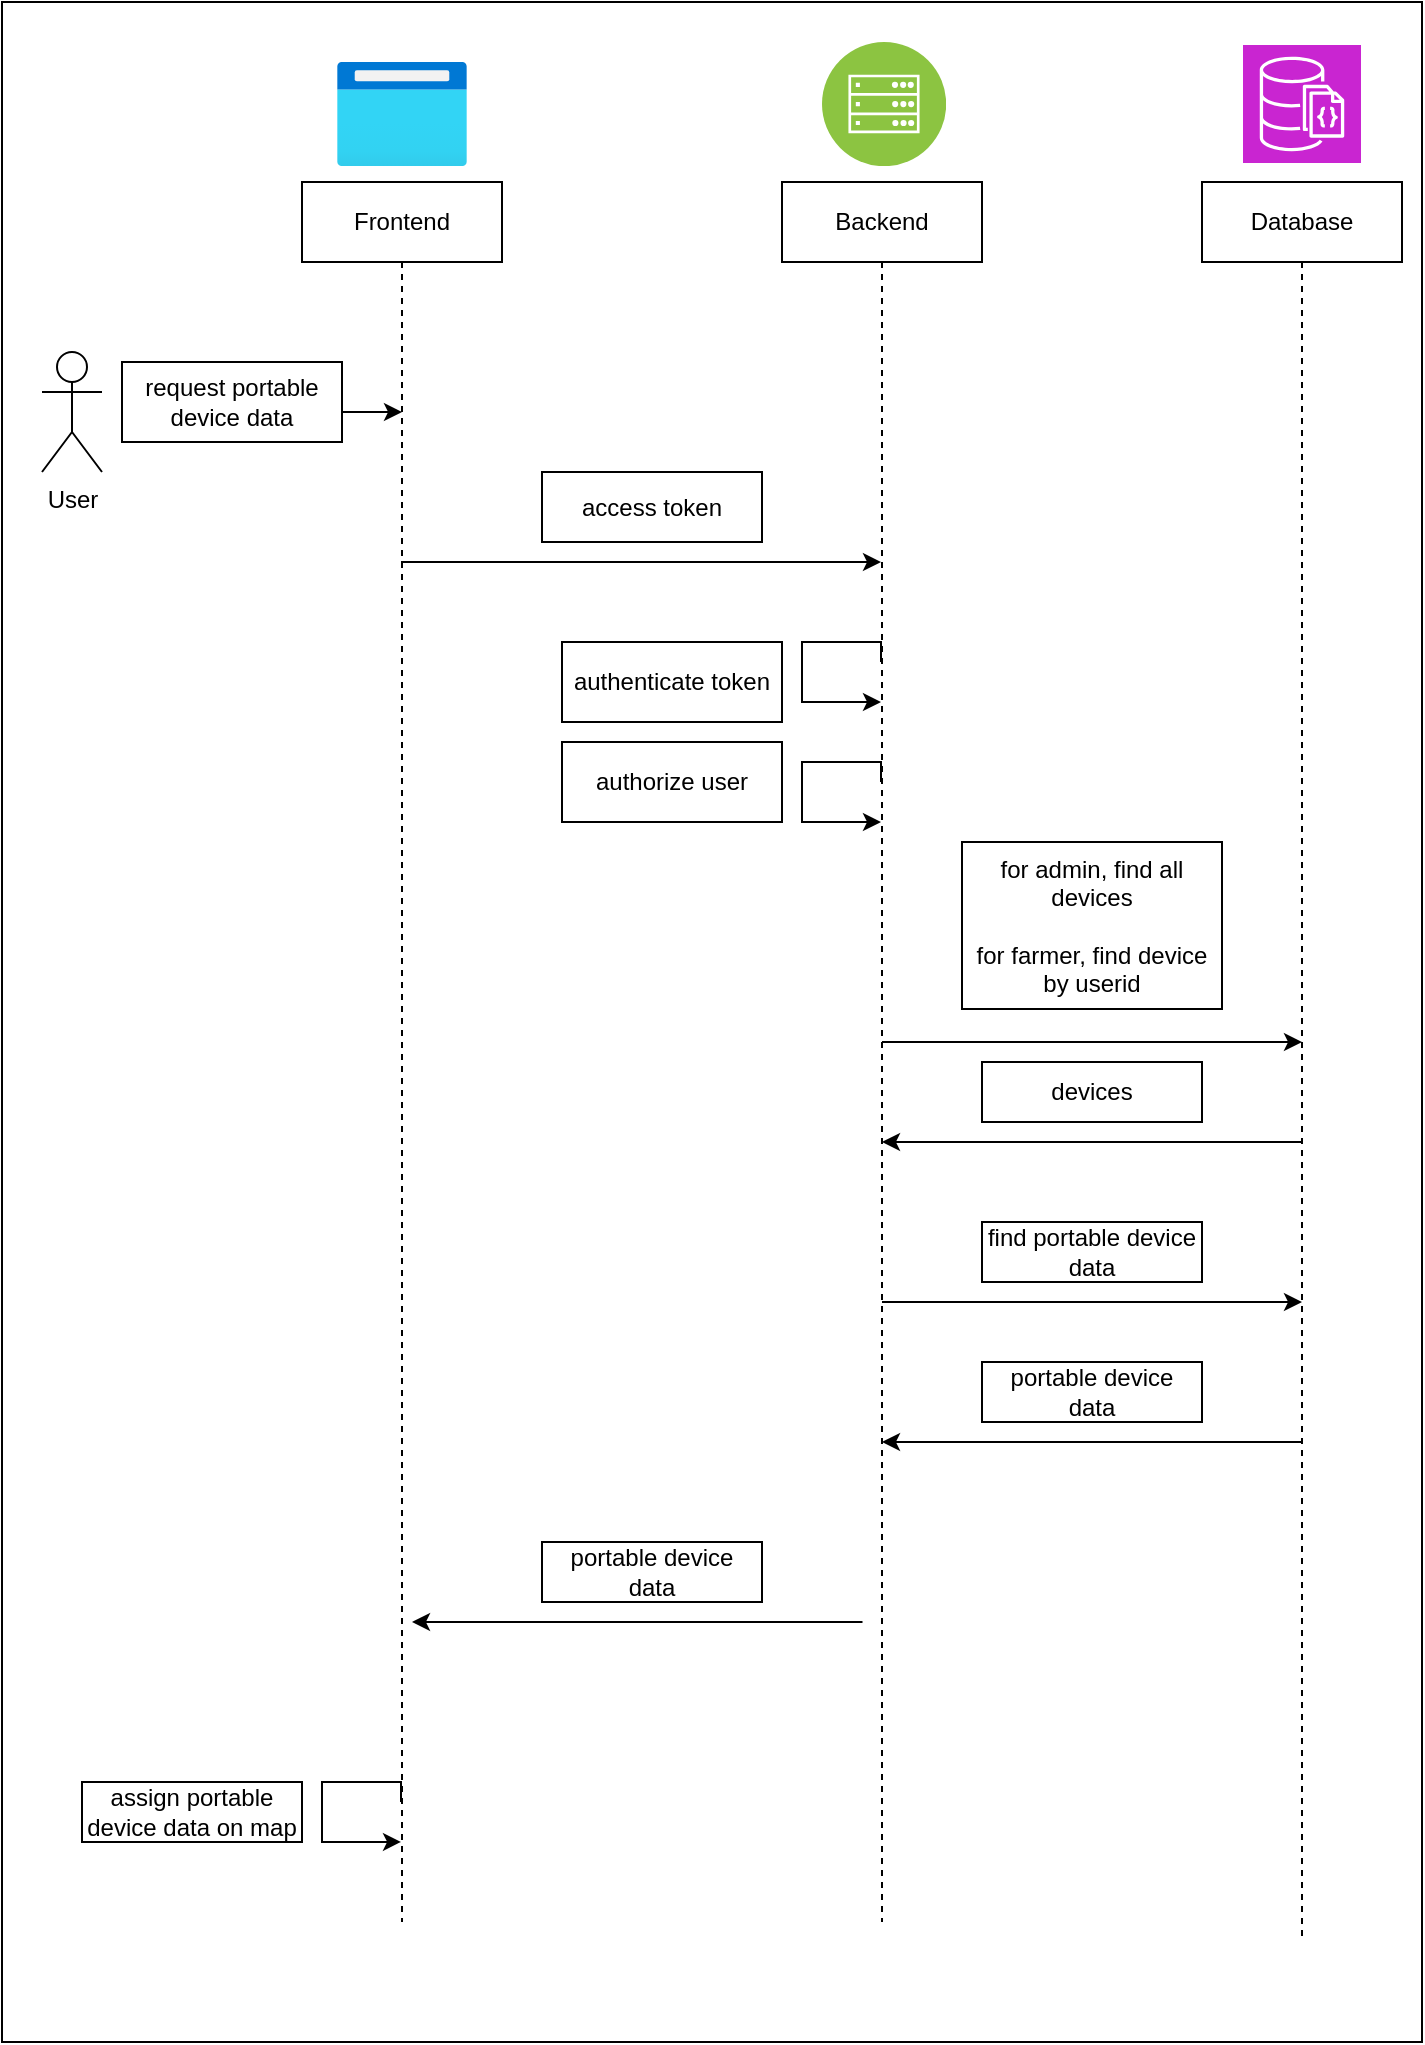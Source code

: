 <mxfile version="24.8.3">
  <diagram name="Page-1" id="TO6kB4z5MBMpsq3OqiZG">
    <mxGraphModel dx="1050" dy="557" grid="1" gridSize="10" guides="1" tooltips="1" connect="1" arrows="1" fold="1" page="1" pageScale="1" pageWidth="850" pageHeight="1100" math="0" shadow="0">
      <root>
        <mxCell id="0" />
        <mxCell id="1" parent="0" />
        <mxCell id="CNRwapALjiDlOtm1awMn-6" value="" style="rounded=0;whiteSpace=wrap;html=1;" vertex="1" parent="1">
          <mxGeometry x="220" y="20" width="710" height="1020" as="geometry" />
        </mxCell>
        <mxCell id="CNRwapALjiDlOtm1awMn-7" style="edgeStyle=orthogonalEdgeStyle;rounded=0;orthogonalLoop=1;jettySize=auto;html=1;curved=0;" edge="1" parent="1">
          <mxGeometry relative="1" as="geometry">
            <Array as="points">
              <mxPoint x="510" y="300" />
              <mxPoint x="510" y="300" />
            </Array>
            <mxPoint x="419.5" y="300" as="sourcePoint" />
            <mxPoint x="659.5" y="300" as="targetPoint" />
          </mxGeometry>
        </mxCell>
        <mxCell id="CNRwapALjiDlOtm1awMn-8" value="access token" style="html=1;whiteSpace=wrap;" vertex="1" parent="1">
          <mxGeometry x="490" y="255" width="110" height="35" as="geometry" />
        </mxCell>
        <mxCell id="CNRwapALjiDlOtm1awMn-9" style="edgeStyle=orthogonalEdgeStyle;rounded=0;orthogonalLoop=1;jettySize=auto;html=1;curved=0;" edge="1" parent="1">
          <mxGeometry relative="1" as="geometry">
            <mxPoint x="659.5" y="350" as="sourcePoint" />
            <mxPoint x="659.5" y="370" as="targetPoint" />
            <Array as="points">
              <mxPoint x="620" y="340" />
            </Array>
          </mxGeometry>
        </mxCell>
        <mxCell id="CNRwapALjiDlOtm1awMn-10" value="authenticate token" style="html=1;whiteSpace=wrap;" vertex="1" parent="1">
          <mxGeometry x="500" y="340" width="110" height="40" as="geometry" />
        </mxCell>
        <mxCell id="ds1MS7w25QjL1ORueq1j-14" style="edgeStyle=orthogonalEdgeStyle;rounded=0;orthogonalLoop=1;jettySize=auto;html=1;curved=0;" parent="1" edge="1">
          <mxGeometry relative="1" as="geometry">
            <Array as="points">
              <mxPoint x="730.5" y="540" />
              <mxPoint x="730.5" y="540" />
            </Array>
            <mxPoint x="660" y="540" as="sourcePoint" />
            <mxPoint x="870" y="540" as="targetPoint" />
          </mxGeometry>
        </mxCell>
        <mxCell id="ds1MS7w25QjL1ORueq1j-2" value="Backend" style="shape=umlLifeline;perimeter=lifelinePerimeter;whiteSpace=wrap;html=1;container=1;dropTarget=0;collapsible=0;recursiveResize=0;outlineConnect=0;portConstraint=eastwest;newEdgeStyle={&quot;curved&quot;:0,&quot;rounded&quot;:0};" parent="1" vertex="1">
          <mxGeometry x="610" y="110" width="100" height="870" as="geometry" />
        </mxCell>
        <mxCell id="ds1MS7w25QjL1ORueq1j-3" value="Database" style="shape=umlLifeline;perimeter=lifelinePerimeter;whiteSpace=wrap;html=1;container=1;dropTarget=0;collapsible=0;recursiveResize=0;outlineConnect=0;portConstraint=eastwest;newEdgeStyle={&quot;curved&quot;:0,&quot;rounded&quot;:0};" parent="1" vertex="1">
          <mxGeometry x="820" y="110" width="100" height="880" as="geometry" />
        </mxCell>
        <mxCell id="ds1MS7w25QjL1ORueq1j-20" value="devices" style="html=1;whiteSpace=wrap;" parent="1" vertex="1">
          <mxGeometry x="710" y="550" width="110" height="30" as="geometry" />
        </mxCell>
        <mxCell id="iVlFPtmmlEYchxga2JXQ-9" style="edgeStyle=orthogonalEdgeStyle;rounded=0;orthogonalLoop=1;jettySize=auto;html=1;curved=0;" parent="1" edge="1">
          <mxGeometry relative="1" as="geometry">
            <mxPoint x="870" y="590" as="sourcePoint" />
            <mxPoint x="660" y="590" as="targetPoint" />
            <Array as="points">
              <mxPoint x="830.5" y="590" />
              <mxPoint x="830.5" y="590" />
            </Array>
          </mxGeometry>
        </mxCell>
        <mxCell id="B1_j8ZbPT3PzYgEqwr39-3" value="" style="image;aspect=fixed;perimeter=ellipsePerimeter;html=1;align=center;shadow=0;dashed=0;fontColor=#4277BB;labelBackgroundColor=default;fontSize=12;spacingTop=3;image=img/lib/ibm/infrastructure/mobile_backend.svg;" parent="1" vertex="1">
          <mxGeometry x="630" y="40" width="62" height="62" as="geometry" />
        </mxCell>
        <mxCell id="B1_j8ZbPT3PzYgEqwr39-4" value="" style="sketch=0;points=[[0,0,0],[0.25,0,0],[0.5,0,0],[0.75,0,0],[1,0,0],[0,1,0],[0.25,1,0],[0.5,1,0],[0.75,1,0],[1,1,0],[0,0.25,0],[0,0.5,0],[0,0.75,0],[1,0.25,0],[1,0.5,0],[1,0.75,0]];outlineConnect=0;fontColor=#232F3E;fillColor=#C925D1;strokeColor=#ffffff;dashed=0;verticalLabelPosition=bottom;verticalAlign=top;align=center;html=1;fontSize=12;fontStyle=0;aspect=fixed;shape=mxgraph.aws4.resourceIcon;resIcon=mxgraph.aws4.documentdb_with_mongodb_compatibility;" parent="1" vertex="1">
          <mxGeometry x="840.5" y="41.5" width="59" height="59" as="geometry" />
        </mxCell>
        <mxCell id="CODazpXLHY-GL3RTQAhL-22" value="" style="endArrow=classic;html=1;rounded=0;" parent="1" edge="1">
          <mxGeometry width="50" height="50" relative="1" as="geometry">
            <mxPoint x="650.25" y="830" as="sourcePoint" />
            <mxPoint x="425" y="830" as="targetPoint" />
          </mxGeometry>
        </mxCell>
        <mxCell id="CODazpXLHY-GL3RTQAhL-23" value="portable device data" style="html=1;whiteSpace=wrap;" parent="1" vertex="1">
          <mxGeometry x="490" y="790" width="110" height="30" as="geometry" />
        </mxCell>
        <mxCell id="hvCD2QtILBZ2bcFVSlkV-4" value="for admin, find all devices&lt;br&gt;&lt;br&gt;for farmer, find device by userid" style="html=1;whiteSpace=wrap;" parent="1" vertex="1">
          <mxGeometry x="700" y="440" width="130" height="83.5" as="geometry" />
        </mxCell>
        <mxCell id="7ROorTEk_Ga1uGUvGw2F-1" style="edgeStyle=orthogonalEdgeStyle;rounded=0;orthogonalLoop=1;jettySize=auto;html=1;curved=0;" parent="1" edge="1">
          <mxGeometry relative="1" as="geometry">
            <Array as="points">
              <mxPoint x="730.5" y="670" />
              <mxPoint x="730.5" y="670" />
            </Array>
            <mxPoint x="660" y="670" as="sourcePoint" />
            <mxPoint x="870" y="670" as="targetPoint" />
          </mxGeometry>
        </mxCell>
        <mxCell id="7ROorTEk_Ga1uGUvGw2F-2" value="find portable device data" style="html=1;whiteSpace=wrap;" parent="1" vertex="1">
          <mxGeometry x="710" y="630" width="110" height="30" as="geometry" />
        </mxCell>
        <mxCell id="7ROorTEk_Ga1uGUvGw2F-3" style="edgeStyle=orthogonalEdgeStyle;rounded=0;orthogonalLoop=1;jettySize=auto;html=1;curved=0;" parent="1" edge="1">
          <mxGeometry relative="1" as="geometry">
            <mxPoint x="870" y="740" as="sourcePoint" />
            <mxPoint x="660" y="740" as="targetPoint" />
            <Array as="points">
              <mxPoint x="830.5" y="740" />
              <mxPoint x="830.5" y="740" />
            </Array>
          </mxGeometry>
        </mxCell>
        <mxCell id="7ROorTEk_Ga1uGUvGw2F-4" value="portable device data" style="html=1;whiteSpace=wrap;" parent="1" vertex="1">
          <mxGeometry x="710" y="700" width="110" height="30" as="geometry" />
        </mxCell>
        <mxCell id="7ROorTEk_Ga1uGUvGw2F-7" style="edgeStyle=orthogonalEdgeStyle;rounded=0;orthogonalLoop=1;jettySize=auto;html=1;curved=0;" parent="1" edge="1">
          <mxGeometry relative="1" as="geometry">
            <mxPoint x="419.5" y="919.95" as="sourcePoint" />
            <mxPoint x="419.5" y="939.95" as="targetPoint" />
            <Array as="points">
              <mxPoint x="380" y="909.95" />
            </Array>
          </mxGeometry>
        </mxCell>
        <mxCell id="7ROorTEk_Ga1uGUvGw2F-8" value="assign portable device data on map" style="html=1;whiteSpace=wrap;" parent="1" vertex="1">
          <mxGeometry x="260" y="910" width="110" height="30" as="geometry" />
        </mxCell>
        <mxCell id="CNRwapALjiDlOtm1awMn-1" value="Frontend" style="shape=umlLifeline;perimeter=lifelinePerimeter;whiteSpace=wrap;html=1;container=1;dropTarget=0;collapsible=0;recursiveResize=0;outlineConnect=0;portConstraint=eastwest;newEdgeStyle={&quot;curved&quot;:0,&quot;rounded&quot;:0};" vertex="1" parent="1">
          <mxGeometry x="370" y="110" width="100" height="870" as="geometry" />
        </mxCell>
        <mxCell id="CNRwapALjiDlOtm1awMn-2" value="" style="image;aspect=fixed;html=1;points=[];align=center;fontSize=12;image=img/lib/azure2/general/Browser.svg;" vertex="1" parent="1">
          <mxGeometry x="387.5" y="50" width="65" height="52" as="geometry" />
        </mxCell>
        <mxCell id="CNRwapALjiDlOtm1awMn-3" value="User" style="shape=umlActor;verticalLabelPosition=bottom;verticalAlign=top;html=1;" vertex="1" parent="1">
          <mxGeometry x="240" y="195" width="30" height="60" as="geometry" />
        </mxCell>
        <mxCell id="CNRwapALjiDlOtm1awMn-4" style="rounded=0;orthogonalLoop=1;jettySize=auto;html=1;" edge="1" parent="1">
          <mxGeometry relative="1" as="geometry">
            <mxPoint x="320" y="225" as="sourcePoint" />
            <mxPoint x="420" y="225" as="targetPoint" />
          </mxGeometry>
        </mxCell>
        <mxCell id="CNRwapALjiDlOtm1awMn-5" value="request portable device data" style="html=1;whiteSpace=wrap;" vertex="1" parent="1">
          <mxGeometry x="280" y="200" width="110" height="40" as="geometry" />
        </mxCell>
        <mxCell id="CNRwapALjiDlOtm1awMn-11" style="edgeStyle=orthogonalEdgeStyle;rounded=0;orthogonalLoop=1;jettySize=auto;html=1;curved=0;" edge="1" parent="1">
          <mxGeometry relative="1" as="geometry">
            <mxPoint x="659.5" y="410" as="sourcePoint" />
            <mxPoint x="659.5" y="430" as="targetPoint" />
            <Array as="points">
              <mxPoint x="620" y="400" />
            </Array>
          </mxGeometry>
        </mxCell>
        <mxCell id="CNRwapALjiDlOtm1awMn-12" value="authorize user" style="html=1;whiteSpace=wrap;" vertex="1" parent="1">
          <mxGeometry x="500" y="390" width="110" height="40" as="geometry" />
        </mxCell>
      </root>
    </mxGraphModel>
  </diagram>
</mxfile>
